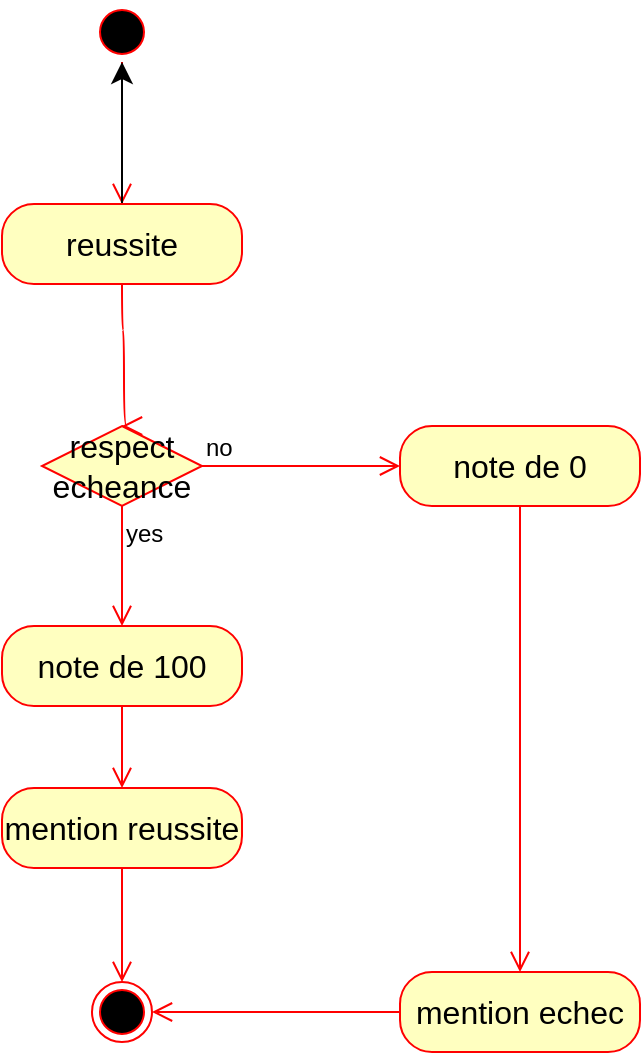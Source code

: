 <mxfile version="21.8.2" type="github">
  <diagram name="Page-1" id="B4tmoQrhf0uEv7pSsuzf">
    <mxGraphModel dx="1450" dy="608" grid="0" gridSize="10" guides="1" tooltips="1" connect="1" arrows="1" fold="1" page="0" pageScale="1" pageWidth="827" pageHeight="1169" math="0" shadow="0">
      <root>
        <mxCell id="0" />
        <mxCell id="1" parent="0" />
        <mxCell id="Df1Cnx_EZlRMawUF2Ir--1" value="" style="ellipse;html=1;shape=startState;fillColor=#000000;strokeColor=#ff0000;fontSize=16;" vertex="1" parent="1">
          <mxGeometry x="-150" y="102" width="30" height="30" as="geometry" />
        </mxCell>
        <mxCell id="Df1Cnx_EZlRMawUF2Ir--2" value="" style="edgeStyle=orthogonalEdgeStyle;html=1;verticalAlign=bottom;endArrow=open;endSize=8;strokeColor=#ff0000;rounded=0;fontSize=12;curved=1;entryX=0.5;entryY=0;entryDx=0;entryDy=0;" edge="1" source="Df1Cnx_EZlRMawUF2Ir--1" parent="1" target="Df1Cnx_EZlRMawUF2Ir--3">
          <mxGeometry relative="1" as="geometry">
            <mxPoint x="-135" y="202" as="targetPoint" />
          </mxGeometry>
        </mxCell>
        <mxCell id="Df1Cnx_EZlRMawUF2Ir--5" value="" style="edgeStyle=none;curved=1;rounded=0;orthogonalLoop=1;jettySize=auto;html=1;fontSize=12;startSize=8;endSize=8;" edge="1" parent="1" source="Df1Cnx_EZlRMawUF2Ir--3" target="Df1Cnx_EZlRMawUF2Ir--1">
          <mxGeometry relative="1" as="geometry" />
        </mxCell>
        <mxCell id="Df1Cnx_EZlRMawUF2Ir--3" value="reussite" style="rounded=1;whiteSpace=wrap;html=1;arcSize=40;fontColor=#000000;fillColor=#ffffc0;strokeColor=#ff0000;fontSize=16;" vertex="1" parent="1">
          <mxGeometry x="-195" y="203" width="120" height="40" as="geometry" />
        </mxCell>
        <mxCell id="Df1Cnx_EZlRMawUF2Ir--4" value="" style="edgeStyle=orthogonalEdgeStyle;html=1;verticalAlign=bottom;endArrow=open;endSize=8;strokeColor=#ff0000;rounded=0;fontSize=12;curved=1;entryX=0.5;entryY=0;entryDx=0;entryDy=0;" edge="1" source="Df1Cnx_EZlRMawUF2Ir--3" parent="1" target="Df1Cnx_EZlRMawUF2Ir--9">
          <mxGeometry relative="1" as="geometry">
            <mxPoint x="-135" y="289" as="targetPoint" />
            <Array as="points">
              <mxPoint x="-135" y="266" />
              <mxPoint x="-134" y="266" />
            </Array>
          </mxGeometry>
        </mxCell>
        <mxCell id="Df1Cnx_EZlRMawUF2Ir--9" value="respect echeance" style="rhombus;whiteSpace=wrap;html=1;fontColor=#000000;fillColor=#ffffc0;strokeColor=#ff0000;fontSize=16;" vertex="1" parent="1">
          <mxGeometry x="-175" y="314" width="80" height="40" as="geometry" />
        </mxCell>
        <mxCell id="Df1Cnx_EZlRMawUF2Ir--10" value="no" style="edgeStyle=orthogonalEdgeStyle;html=1;align=left;verticalAlign=bottom;endArrow=open;endSize=8;strokeColor=#ff0000;rounded=0;fontSize=12;curved=1;entryX=0;entryY=0.5;entryDx=0;entryDy=0;" edge="1" source="Df1Cnx_EZlRMawUF2Ir--9" parent="1" target="Df1Cnx_EZlRMawUF2Ir--13">
          <mxGeometry x="-1" relative="1" as="geometry">
            <mxPoint x="5" y="334" as="targetPoint" />
          </mxGeometry>
        </mxCell>
        <mxCell id="Df1Cnx_EZlRMawUF2Ir--11" value="yes" style="edgeStyle=orthogonalEdgeStyle;html=1;align=left;verticalAlign=top;endArrow=open;endSize=8;strokeColor=#ff0000;rounded=0;fontSize=12;curved=1;entryX=0.5;entryY=0;entryDx=0;entryDy=0;" edge="1" source="Df1Cnx_EZlRMawUF2Ir--9" parent="1" target="Df1Cnx_EZlRMawUF2Ir--15">
          <mxGeometry x="-1" relative="1" as="geometry">
            <mxPoint x="-135" y="414" as="targetPoint" />
          </mxGeometry>
        </mxCell>
        <mxCell id="Df1Cnx_EZlRMawUF2Ir--13" value="note de 0" style="rounded=1;whiteSpace=wrap;html=1;arcSize=40;fontColor=#000000;fillColor=#ffffc0;strokeColor=#ff0000;fontSize=16;" vertex="1" parent="1">
          <mxGeometry x="4" y="314" width="120" height="40" as="geometry" />
        </mxCell>
        <mxCell id="Df1Cnx_EZlRMawUF2Ir--14" value="" style="edgeStyle=orthogonalEdgeStyle;html=1;verticalAlign=bottom;endArrow=open;endSize=8;strokeColor=#ff0000;rounded=0;fontSize=12;curved=1;entryX=0.5;entryY=0;entryDx=0;entryDy=0;" edge="1" source="Df1Cnx_EZlRMawUF2Ir--13" parent="1" target="Df1Cnx_EZlRMawUF2Ir--17">
          <mxGeometry relative="1" as="geometry">
            <mxPoint x="64" y="414" as="targetPoint" />
          </mxGeometry>
        </mxCell>
        <mxCell id="Df1Cnx_EZlRMawUF2Ir--15" value="note de 100" style="rounded=1;whiteSpace=wrap;html=1;arcSize=40;fontColor=#000000;fillColor=#ffffc0;strokeColor=#ff0000;fontSize=16;" vertex="1" parent="1">
          <mxGeometry x="-195" y="414" width="120" height="40" as="geometry" />
        </mxCell>
        <mxCell id="Df1Cnx_EZlRMawUF2Ir--16" value="" style="edgeStyle=orthogonalEdgeStyle;html=1;verticalAlign=bottom;endArrow=open;endSize=8;strokeColor=#ff0000;rounded=0;fontSize=12;curved=1;entryX=0.5;entryY=0;entryDx=0;entryDy=0;" edge="1" source="Df1Cnx_EZlRMawUF2Ir--15" parent="1" target="Df1Cnx_EZlRMawUF2Ir--20">
          <mxGeometry relative="1" as="geometry">
            <mxPoint x="-135" y="514" as="targetPoint" />
          </mxGeometry>
        </mxCell>
        <mxCell id="Df1Cnx_EZlRMawUF2Ir--17" value="mention echec" style="rounded=1;whiteSpace=wrap;html=1;arcSize=40;fontColor=#000000;fillColor=#ffffc0;strokeColor=#ff0000;fontSize=16;" vertex="1" parent="1">
          <mxGeometry x="4" y="587" width="120" height="40" as="geometry" />
        </mxCell>
        <mxCell id="Df1Cnx_EZlRMawUF2Ir--18" value="" style="edgeStyle=orthogonalEdgeStyle;html=1;verticalAlign=bottom;endArrow=open;endSize=8;strokeColor=#ff0000;rounded=0;fontSize=12;curved=1;entryX=1;entryY=0.5;entryDx=0;entryDy=0;" edge="1" source="Df1Cnx_EZlRMawUF2Ir--17" parent="1" target="Df1Cnx_EZlRMawUF2Ir--19">
          <mxGeometry relative="1" as="geometry">
            <mxPoint x="64" y="514" as="targetPoint" />
          </mxGeometry>
        </mxCell>
        <mxCell id="Df1Cnx_EZlRMawUF2Ir--19" value="" style="ellipse;html=1;shape=endState;fillColor=#000000;strokeColor=#ff0000;fontSize=16;" vertex="1" parent="1">
          <mxGeometry x="-150" y="592" width="30" height="30" as="geometry" />
        </mxCell>
        <mxCell id="Df1Cnx_EZlRMawUF2Ir--20" value="mention reussite" style="rounded=1;whiteSpace=wrap;html=1;arcSize=40;fontColor=#000000;fillColor=#ffffc0;strokeColor=#ff0000;fontSize=16;" vertex="1" parent="1">
          <mxGeometry x="-195" y="495" width="120" height="40" as="geometry" />
        </mxCell>
        <mxCell id="Df1Cnx_EZlRMawUF2Ir--21" value="" style="edgeStyle=orthogonalEdgeStyle;html=1;verticalAlign=bottom;endArrow=open;endSize=8;strokeColor=#ff0000;rounded=0;fontSize=12;curved=1;entryX=0.5;entryY=0;entryDx=0;entryDy=0;" edge="1" source="Df1Cnx_EZlRMawUF2Ir--20" parent="1" target="Df1Cnx_EZlRMawUF2Ir--19">
          <mxGeometry relative="1" as="geometry">
            <mxPoint x="-135" y="595" as="targetPoint" />
          </mxGeometry>
        </mxCell>
      </root>
    </mxGraphModel>
  </diagram>
</mxfile>
